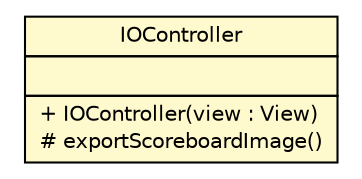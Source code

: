 #!/usr/local/bin/dot
#
# Class diagram 
# Generated by UMLGraph version R5_6 (http://www.umlgraph.org/)
#

digraph G {
	edge [fontname="Helvetica",fontsize=10,labelfontname="Helvetica",labelfontsize=10];
	node [fontname="Helvetica",fontsize=10,shape=plaintext];
	nodesep=0.25;
	ranksep=0.5;
	// thmuggleton.controller.IOController
	c452 [label=<<table title="thmuggleton.controller.IOController" border="0" cellborder="1" cellspacing="0" cellpadding="2" port="p" bgcolor="lemonChiffon" href="./IOController.html">
		<tr><td><table border="0" cellspacing="0" cellpadding="1">
<tr><td align="center" balign="center"> IOController </td></tr>
		</table></td></tr>
		<tr><td><table border="0" cellspacing="0" cellpadding="1">
<tr><td align="left" balign="left">  </td></tr>
		</table></td></tr>
		<tr><td><table border="0" cellspacing="0" cellpadding="1">
<tr><td align="left" balign="left"> + IOController(view : View) </td></tr>
<tr><td align="left" balign="left"> # exportScoreboardImage() </td></tr>
		</table></td></tr>
		</table>>, URL="./IOController.html", fontname="Helvetica", fontcolor="black", fontsize=10.0];
}


